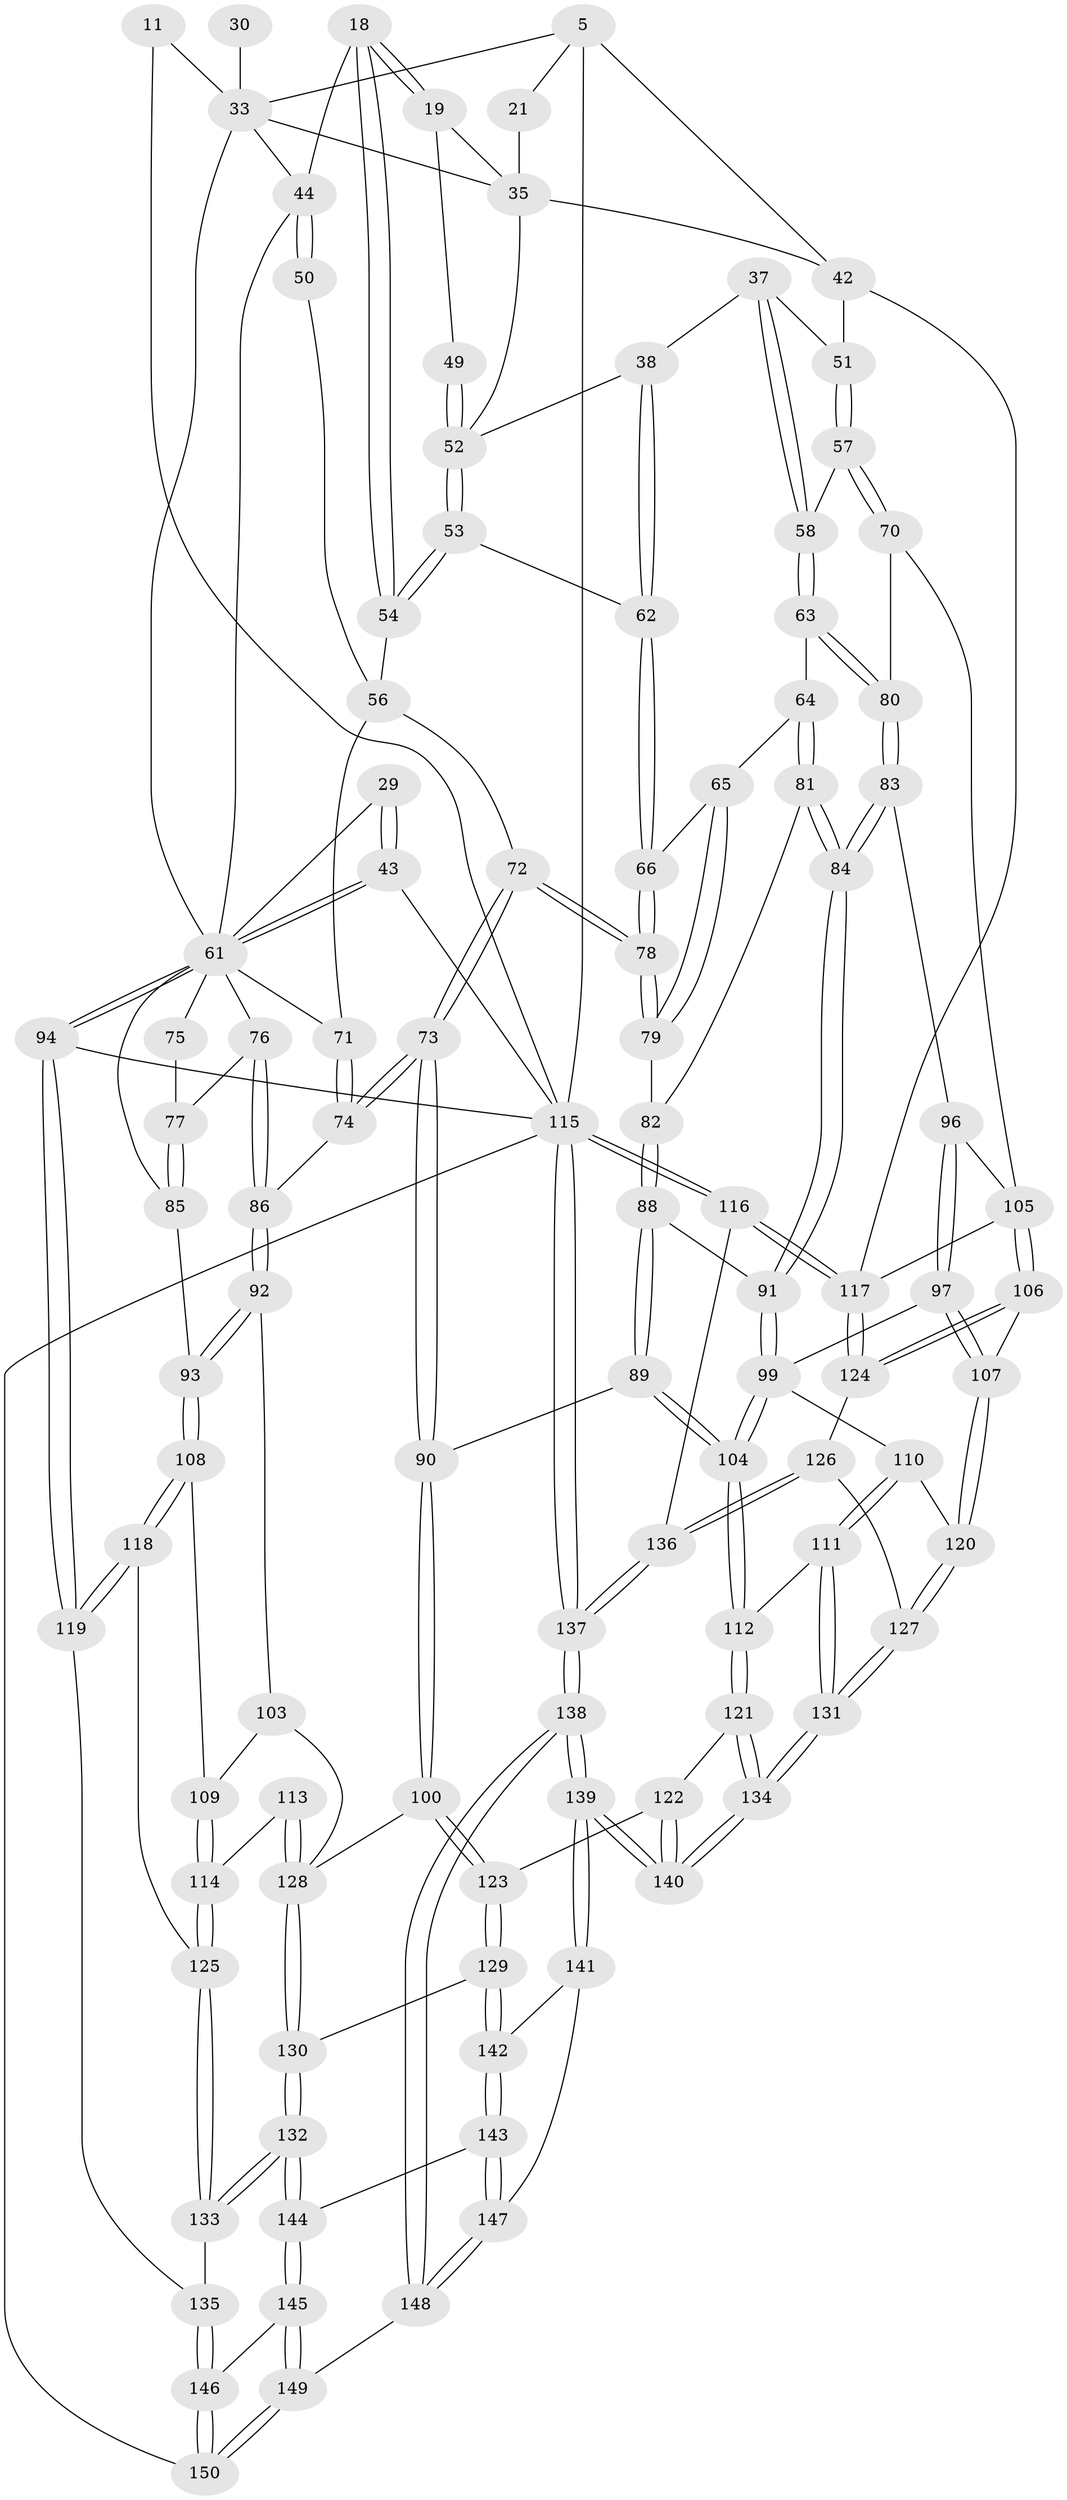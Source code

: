 // original degree distribution, {3: 0.02, 4: 0.22666666666666666, 5: 0.5266666666666666, 6: 0.22666666666666666}
// Generated by graph-tools (version 1.1) at 2025/04/03/04/25 22:04:28]
// undirected, 105 vertices, 253 edges
graph export_dot {
graph [start="1"]
  node [color=gray90,style=filled];
  5 [pos="+1+0",super="+4+3+2"];
  11 [pos="+0.07158067161902754+0.08571348796646297",super="+7"];
  18 [pos="+0.45254157795194944+0.17369243686535402"];
  19 [pos="+0.47020734482530924+0.16581610415683296"];
  21 [pos="+0.6682875399043483+0",super="+12"];
  29 [pos="+0+0.15421585587323314"];
  30 [pos="+0.2240306959979556+0.13227355705804705",super="+14"];
  33 [pos="+0.2829291324653136+0.17903215833302993",super="+32+31"];
  35 [pos="+0.6361435606983096+0.127732599133768",super="+20+13+24"];
  37 [pos="+0.7080262312761618+0.22832482003503088"];
  38 [pos="+0.6405812503732187+0.26122988765887645"];
  42 [pos="+1+0.18246184200649493",super="+41"];
  43 [pos="+0+0.12199587815708361",super="+26"];
  44 [pos="+0.28371764822291373+0.30333853064309335",super="+34+16+17"];
  49 [pos="+0.5191578611501025+0.20348050633653647"];
  50 [pos="+0.41264896847785615+0.2300090427424224"];
  51 [pos="+0.8682011684442156+0.2339652609386123",super="+36"];
  52 [pos="+0.5590089863088997+0.2837140000360942",super="+39+40"];
  53 [pos="+0.5607730998415138+0.3231955454491234"];
  54 [pos="+0.5163253775659185+0.3681244398061513"];
  56 [pos="+0.419449985022643+0.32259118000587844",super="+55"];
  57 [pos="+0.8651252348804822+0.24801250196253058"];
  58 [pos="+0.7595982490277811+0.3332824942787367"];
  61 [pos="+0+0.4393279462724511",super="+60+45"];
  62 [pos="+0.6275448656207012+0.3057924310765735"];
  63 [pos="+0.7578175537176952+0.3414505785958404"];
  64 [pos="+0.7421261948433563+0.3552904073628281"];
  65 [pos="+0.6918502195466958+0.3552799759005054"];
  66 [pos="+0.6668102422624409+0.3493601684761263"];
  70 [pos="+0.9329463780744076+0.37820523199889194"];
  71 [pos="+0.3987991265410343+0.33287141433141"];
  72 [pos="+0.5159646136207929+0.43549731549262394"];
  73 [pos="+0.4825611771503983+0.49348436363007453"];
  74 [pos="+0.4050015279151427+0.4712805254276795"];
  75 [pos="+0.12196576944434509+0.333087256527909"];
  76 [pos="+0.2558321314541824+0.37969191137861313"];
  77 [pos="+0.12133709024065313+0.40022982108832605"];
  78 [pos="+0.5798390381172505+0.42678830602558315"];
  79 [pos="+0.6486553748444109+0.44655134457933465"];
  80 [pos="+0.8430837335450775+0.39203029121564054"];
  81 [pos="+0.7346168278950022+0.4385397494583704"];
  82 [pos="+0.6567972162307188+0.45217209821895515"];
  83 [pos="+0.8123085624577749+0.49380035890352025"];
  84 [pos="+0.7657979717218499+0.4975293151873239"];
  85 [pos="+0+0.45650867509777543"];
  86 [pos="+0.2793804365185915+0.45314706936253596"];
  88 [pos="+0.6663078985210289+0.5389457465664657"];
  89 [pos="+0.6315016320936276+0.574841734828627"];
  90 [pos="+0.4967956489805316+0.5407170162777754"];
  91 [pos="+0.7559657214365223+0.5107471722800873"];
  92 [pos="+0.24916028994056122+0.5043070586744197"];
  93 [pos="+0.007875566677736553+0.5028580092500394"];
  94 [pos="+0+0.8847960266800325"];
  96 [pos="+0.849057259172158+0.5706815376515033",super="+87"];
  97 [pos="+0.8361465393822165+0.6168395345710768"];
  99 [pos="+0.7643481761273335+0.5875402068448944",super="+98"];
  100 [pos="+0.47541917111735676+0.6004336244842902"];
  103 [pos="+0.24874454955449424+0.5290101412947805"];
  104 [pos="+0.6537524038044399+0.6124527046505267"];
  105 [pos="+0.9205535873042994+0.5648630782534468",super="+69"];
  106 [pos="+0.8718598955193477+0.6505616383026745"];
  107 [pos="+0.8487853214586543+0.6407896602241676"];
  108 [pos="+0.10219382906918671+0.635307174795699"];
  109 [pos="+0.1814635163987139+0.6066277570906253"];
  110 [pos="+0.7233274510243721+0.6966642695347615"];
  111 [pos="+0.6944456270217819+0.7054520506127958"];
  112 [pos="+0.6750368529820995+0.7043719194593092"];
  113 [pos="+0.26900222359945947+0.7138744689681609"];
  114 [pos="+0.23156340800531605+0.7181154230752242"];
  115 [pos="+1+1",super="+95"];
  116 [pos="+1+0.6263261658734672"];
  117 [pos="+1+0.6158905885515231",super="+67"];
  118 [pos="+0.09666127990511783+0.6875267645136576"];
  119 [pos="+0+0.8239971502779967"];
  120 [pos="+0.7837964169513123+0.7019855157347774"];
  121 [pos="+0.6443222930658725+0.7327609087429031"];
  122 [pos="+0.566033855218671+0.7750736738297384"];
  123 [pos="+0.5592468510496423+0.7754273653997292"];
  124 [pos="+0.9010427036607414+0.6718027004372267"];
  125 [pos="+0.1894384444383501+0.7406966508130763"];
  126 [pos="+0.8754493255836175+0.7767608381450244"];
  127 [pos="+0.8418700432233059+0.7801028146495234"];
  128 [pos="+0.3554473163722489+0.7846729185291239",super="+101+102"];
  129 [pos="+0.5277438852482652+0.8034373482842502"];
  130 [pos="+0.361062989259988+0.7999694105551981"];
  131 [pos="+0.7851708886859886+0.8292295219005194"];
  132 [pos="+0.3252738573272058+0.8785359750059507"];
  133 [pos="+0.17024950642710496+0.836157825690112"];
  134 [pos="+0.7594400479332952+0.8899804583785542"];
  135 [pos="+0.13580524582424464+0.8592806359790939"];
  136 [pos="+0.9038673898384603+0.7965844708117226"];
  137 [pos="+1+1"];
  138 [pos="+0.8507584922947763+1"];
  139 [pos="+0.7551334441549602+1"];
  140 [pos="+0.745268509626614+0.9780814837540328"];
  141 [pos="+0.5349050465927382+0.9201825033490415"];
  142 [pos="+0.5217653434517306+0.8809132770175011"];
  143 [pos="+0.3984251291713634+0.9368760936813332"];
  144 [pos="+0.3268525454076343+0.8913823617130254"];
  145 [pos="+0.3196242801960939+0.904100859328745"];
  146 [pos="+0.16351630508142984+0.9792920465412286"];
  147 [pos="+0.4626790263472711+1"];
  148 [pos="+0.47156925220281876+1"];
  149 [pos="+0.27185339316783114+1"];
  150 [pos="+0.05484870056701685+1"];
  5 -- 42 [weight=2];
  5 -- 115 [weight=2];
  5 -- 21 [weight=2];
  5 -- 33;
  11 -- 115;
  11 -- 33;
  18 -- 19;
  18 -- 19;
  18 -- 54;
  18 -- 54;
  18 -- 44;
  19 -- 49;
  19 -- 35;
  21 -- 35 [weight=2];
  29 -- 43 [weight=2];
  29 -- 43;
  29 -- 61;
  30 -- 33 [weight=4];
  33 -- 44 [weight=2];
  33 -- 35;
  33 -- 61;
  35 -- 52;
  35 -- 42;
  37 -- 38;
  37 -- 58;
  37 -- 58;
  37 -- 51;
  38 -- 62;
  38 -- 62;
  38 -- 52;
  42 -- 51 [weight=2];
  42 -- 117;
  43 -- 61;
  43 -- 61;
  43 -- 115;
  44 -- 50 [weight=2];
  44 -- 50;
  44 -- 61;
  49 -- 52 [weight=2];
  49 -- 52;
  50 -- 56;
  51 -- 57;
  51 -- 57;
  52 -- 53;
  52 -- 53;
  53 -- 54;
  53 -- 54;
  53 -- 62;
  54 -- 56;
  56 -- 71;
  56 -- 72;
  57 -- 58;
  57 -- 70;
  57 -- 70;
  58 -- 63;
  58 -- 63;
  61 -- 94;
  61 -- 94;
  61 -- 85;
  61 -- 75;
  61 -- 76;
  61 -- 71;
  62 -- 66;
  62 -- 66;
  63 -- 64;
  63 -- 80;
  63 -- 80;
  64 -- 65;
  64 -- 81;
  64 -- 81;
  65 -- 66;
  65 -- 79;
  65 -- 79;
  66 -- 78;
  66 -- 78;
  70 -- 80;
  70 -- 105;
  71 -- 74;
  71 -- 74;
  72 -- 73;
  72 -- 73;
  72 -- 78;
  72 -- 78;
  73 -- 74;
  73 -- 74;
  73 -- 90;
  73 -- 90;
  74 -- 86;
  75 -- 77;
  76 -- 77;
  76 -- 86;
  76 -- 86;
  77 -- 85;
  77 -- 85;
  78 -- 79;
  78 -- 79;
  79 -- 82;
  80 -- 83;
  80 -- 83;
  81 -- 82;
  81 -- 84;
  81 -- 84;
  82 -- 88;
  82 -- 88;
  83 -- 84;
  83 -- 84;
  83 -- 96;
  84 -- 91;
  84 -- 91;
  85 -- 93;
  86 -- 92;
  86 -- 92;
  88 -- 89;
  88 -- 89;
  88 -- 91;
  89 -- 90;
  89 -- 104;
  89 -- 104;
  90 -- 100;
  90 -- 100;
  91 -- 99;
  91 -- 99;
  92 -- 93;
  92 -- 93;
  92 -- 103;
  93 -- 108;
  93 -- 108;
  94 -- 119;
  94 -- 119;
  94 -- 115;
  96 -- 97;
  96 -- 97;
  96 -- 105 [weight=2];
  97 -- 107;
  97 -- 107;
  97 -- 99;
  99 -- 104;
  99 -- 104;
  99 -- 110;
  100 -- 123;
  100 -- 123;
  100 -- 128;
  103 -- 109;
  103 -- 128;
  104 -- 112;
  104 -- 112;
  105 -- 106;
  105 -- 106;
  105 -- 117;
  106 -- 107;
  106 -- 124;
  106 -- 124;
  107 -- 120;
  107 -- 120;
  108 -- 109;
  108 -- 118;
  108 -- 118;
  109 -- 114;
  109 -- 114;
  110 -- 111;
  110 -- 111;
  110 -- 120;
  111 -- 112;
  111 -- 131;
  111 -- 131;
  112 -- 121;
  112 -- 121;
  113 -- 114;
  113 -- 128 [weight=2];
  113 -- 128;
  114 -- 125;
  114 -- 125;
  115 -- 116;
  115 -- 116;
  115 -- 137;
  115 -- 137;
  115 -- 150;
  116 -- 117;
  116 -- 117;
  116 -- 136;
  117 -- 124;
  117 -- 124;
  118 -- 119;
  118 -- 119;
  118 -- 125;
  119 -- 135;
  120 -- 127;
  120 -- 127;
  121 -- 122;
  121 -- 134;
  121 -- 134;
  122 -- 123;
  122 -- 140;
  122 -- 140;
  123 -- 129;
  123 -- 129;
  124 -- 126;
  125 -- 133;
  125 -- 133;
  126 -- 127;
  126 -- 136;
  126 -- 136;
  127 -- 131;
  127 -- 131;
  128 -- 130;
  128 -- 130;
  129 -- 130;
  129 -- 142;
  129 -- 142;
  130 -- 132;
  130 -- 132;
  131 -- 134;
  131 -- 134;
  132 -- 133;
  132 -- 133;
  132 -- 144;
  132 -- 144;
  133 -- 135;
  134 -- 140;
  134 -- 140;
  135 -- 146;
  135 -- 146;
  136 -- 137;
  136 -- 137;
  137 -- 138;
  137 -- 138;
  138 -- 139;
  138 -- 139;
  138 -- 148;
  138 -- 148;
  139 -- 140;
  139 -- 140;
  139 -- 141;
  139 -- 141;
  141 -- 142;
  141 -- 147;
  142 -- 143;
  142 -- 143;
  143 -- 144;
  143 -- 147;
  143 -- 147;
  144 -- 145;
  144 -- 145;
  145 -- 146;
  145 -- 149;
  145 -- 149;
  146 -- 150;
  146 -- 150;
  147 -- 148;
  147 -- 148;
  148 -- 149;
  149 -- 150;
  149 -- 150;
}
